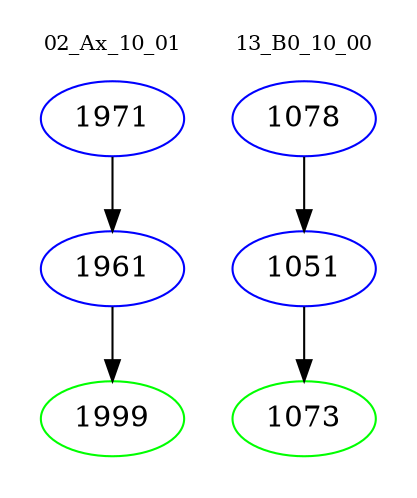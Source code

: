 digraph{
subgraph cluster_0 {
color = white
label = "02_Ax_10_01";
fontsize=10;
T0_1971 [label="1971", color="blue"]
T0_1971 -> T0_1961 [color="black"]
T0_1961 [label="1961", color="blue"]
T0_1961 -> T0_1999 [color="black"]
T0_1999 [label="1999", color="green"]
}
subgraph cluster_1 {
color = white
label = "13_B0_10_00";
fontsize=10;
T1_1078 [label="1078", color="blue"]
T1_1078 -> T1_1051 [color="black"]
T1_1051 [label="1051", color="blue"]
T1_1051 -> T1_1073 [color="black"]
T1_1073 [label="1073", color="green"]
}
}

